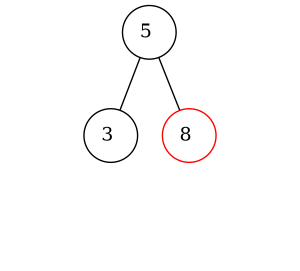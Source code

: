 graph drzewo{
size = "2,20"0 [shape=circle, color=black, label="5 "]
1 [shape=circle, color=black, label="3 "]
0 -- 1 ;
2 [shape=circle, style=invisible, label="0 "]
1 -- 2 [style=invis];
 3 [shape=circle, style=invisible, label="0 "]
1 -- 3 [style=invis];
 4 [shape=circle, color=red, label="8 "]
0 -- 4 ;
5 [shape=circle, style=invisible, label="0 "]
4 -- 5 [style=invis];
 6 [shape=circle, style=invisible, label="0 "]
4 -- 6 [style=invis];
 }
